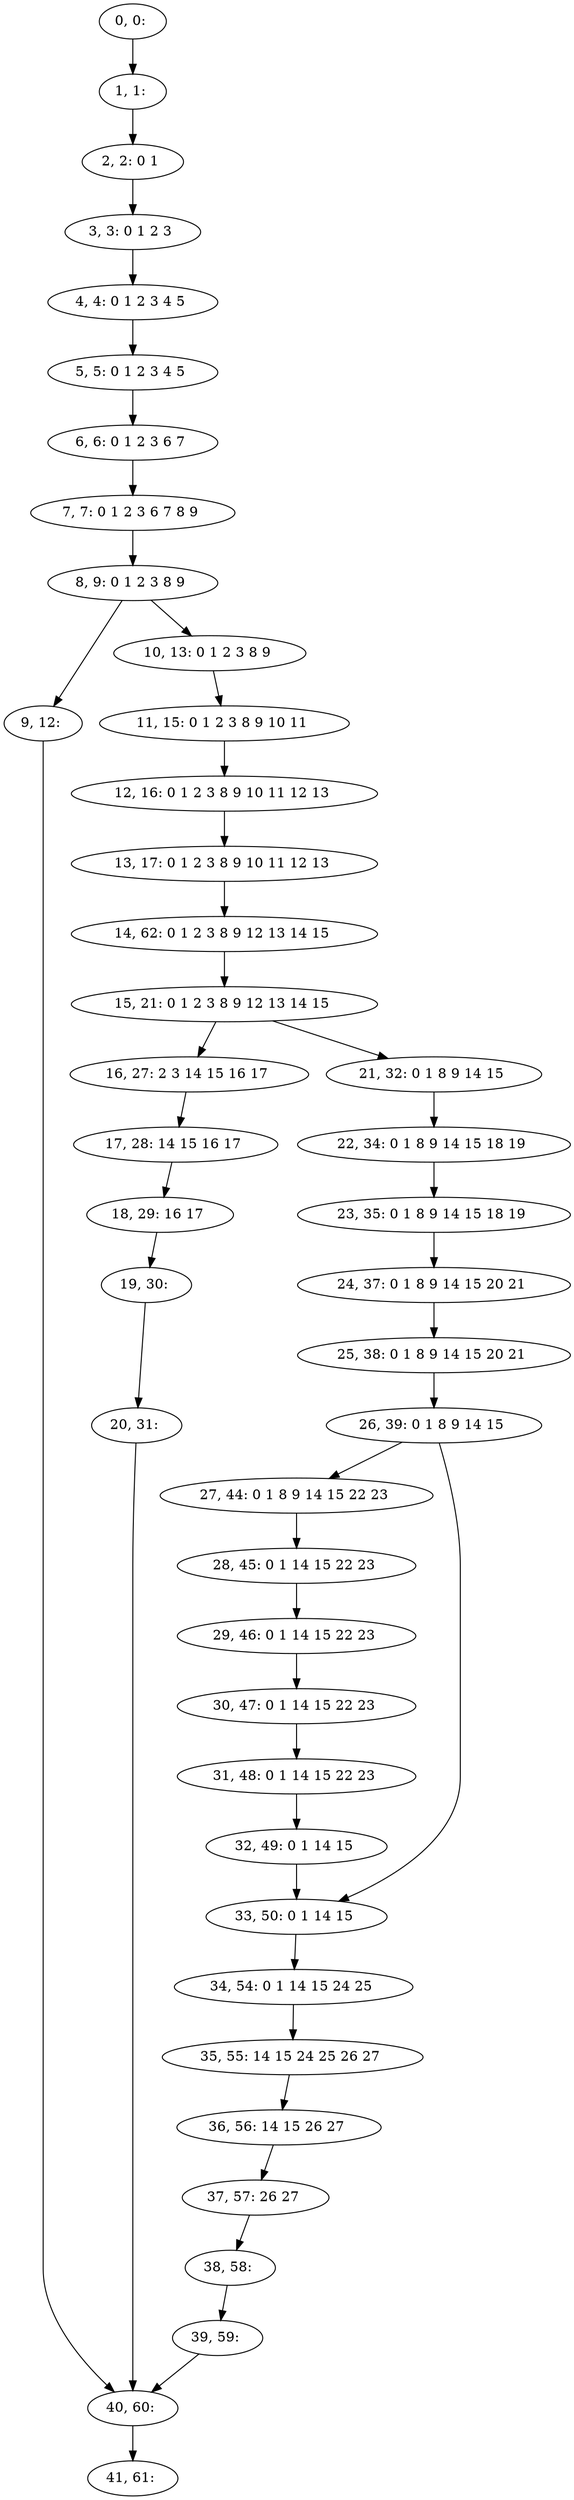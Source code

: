 digraph G {
0[label="0, 0: "];
1[label="1, 1: "];
2[label="2, 2: 0 1 "];
3[label="3, 3: 0 1 2 3 "];
4[label="4, 4: 0 1 2 3 4 5 "];
5[label="5, 5: 0 1 2 3 4 5 "];
6[label="6, 6: 0 1 2 3 6 7 "];
7[label="7, 7: 0 1 2 3 6 7 8 9 "];
8[label="8, 9: 0 1 2 3 8 9 "];
9[label="9, 12: "];
10[label="10, 13: 0 1 2 3 8 9 "];
11[label="11, 15: 0 1 2 3 8 9 10 11 "];
12[label="12, 16: 0 1 2 3 8 9 10 11 12 13 "];
13[label="13, 17: 0 1 2 3 8 9 10 11 12 13 "];
14[label="14, 62: 0 1 2 3 8 9 12 13 14 15 "];
15[label="15, 21: 0 1 2 3 8 9 12 13 14 15 "];
16[label="16, 27: 2 3 14 15 16 17 "];
17[label="17, 28: 14 15 16 17 "];
18[label="18, 29: 16 17 "];
19[label="19, 30: "];
20[label="20, 31: "];
21[label="21, 32: 0 1 8 9 14 15 "];
22[label="22, 34: 0 1 8 9 14 15 18 19 "];
23[label="23, 35: 0 1 8 9 14 15 18 19 "];
24[label="24, 37: 0 1 8 9 14 15 20 21 "];
25[label="25, 38: 0 1 8 9 14 15 20 21 "];
26[label="26, 39: 0 1 8 9 14 15 "];
27[label="27, 44: 0 1 8 9 14 15 22 23 "];
28[label="28, 45: 0 1 14 15 22 23 "];
29[label="29, 46: 0 1 14 15 22 23 "];
30[label="30, 47: 0 1 14 15 22 23 "];
31[label="31, 48: 0 1 14 15 22 23 "];
32[label="32, 49: 0 1 14 15 "];
33[label="33, 50: 0 1 14 15 "];
34[label="34, 54: 0 1 14 15 24 25 "];
35[label="35, 55: 14 15 24 25 26 27 "];
36[label="36, 56: 14 15 26 27 "];
37[label="37, 57: 26 27 "];
38[label="38, 58: "];
39[label="39, 59: "];
40[label="40, 60: "];
41[label="41, 61: "];
0->1 ;
1->2 ;
2->3 ;
3->4 ;
4->5 ;
5->6 ;
6->7 ;
7->8 ;
8->9 ;
8->10 ;
9->40 ;
10->11 ;
11->12 ;
12->13 ;
13->14 ;
14->15 ;
15->16 ;
15->21 ;
16->17 ;
17->18 ;
18->19 ;
19->20 ;
20->40 ;
21->22 ;
22->23 ;
23->24 ;
24->25 ;
25->26 ;
26->27 ;
26->33 ;
27->28 ;
28->29 ;
29->30 ;
30->31 ;
31->32 ;
32->33 ;
33->34 ;
34->35 ;
35->36 ;
36->37 ;
37->38 ;
38->39 ;
39->40 ;
40->41 ;
}
